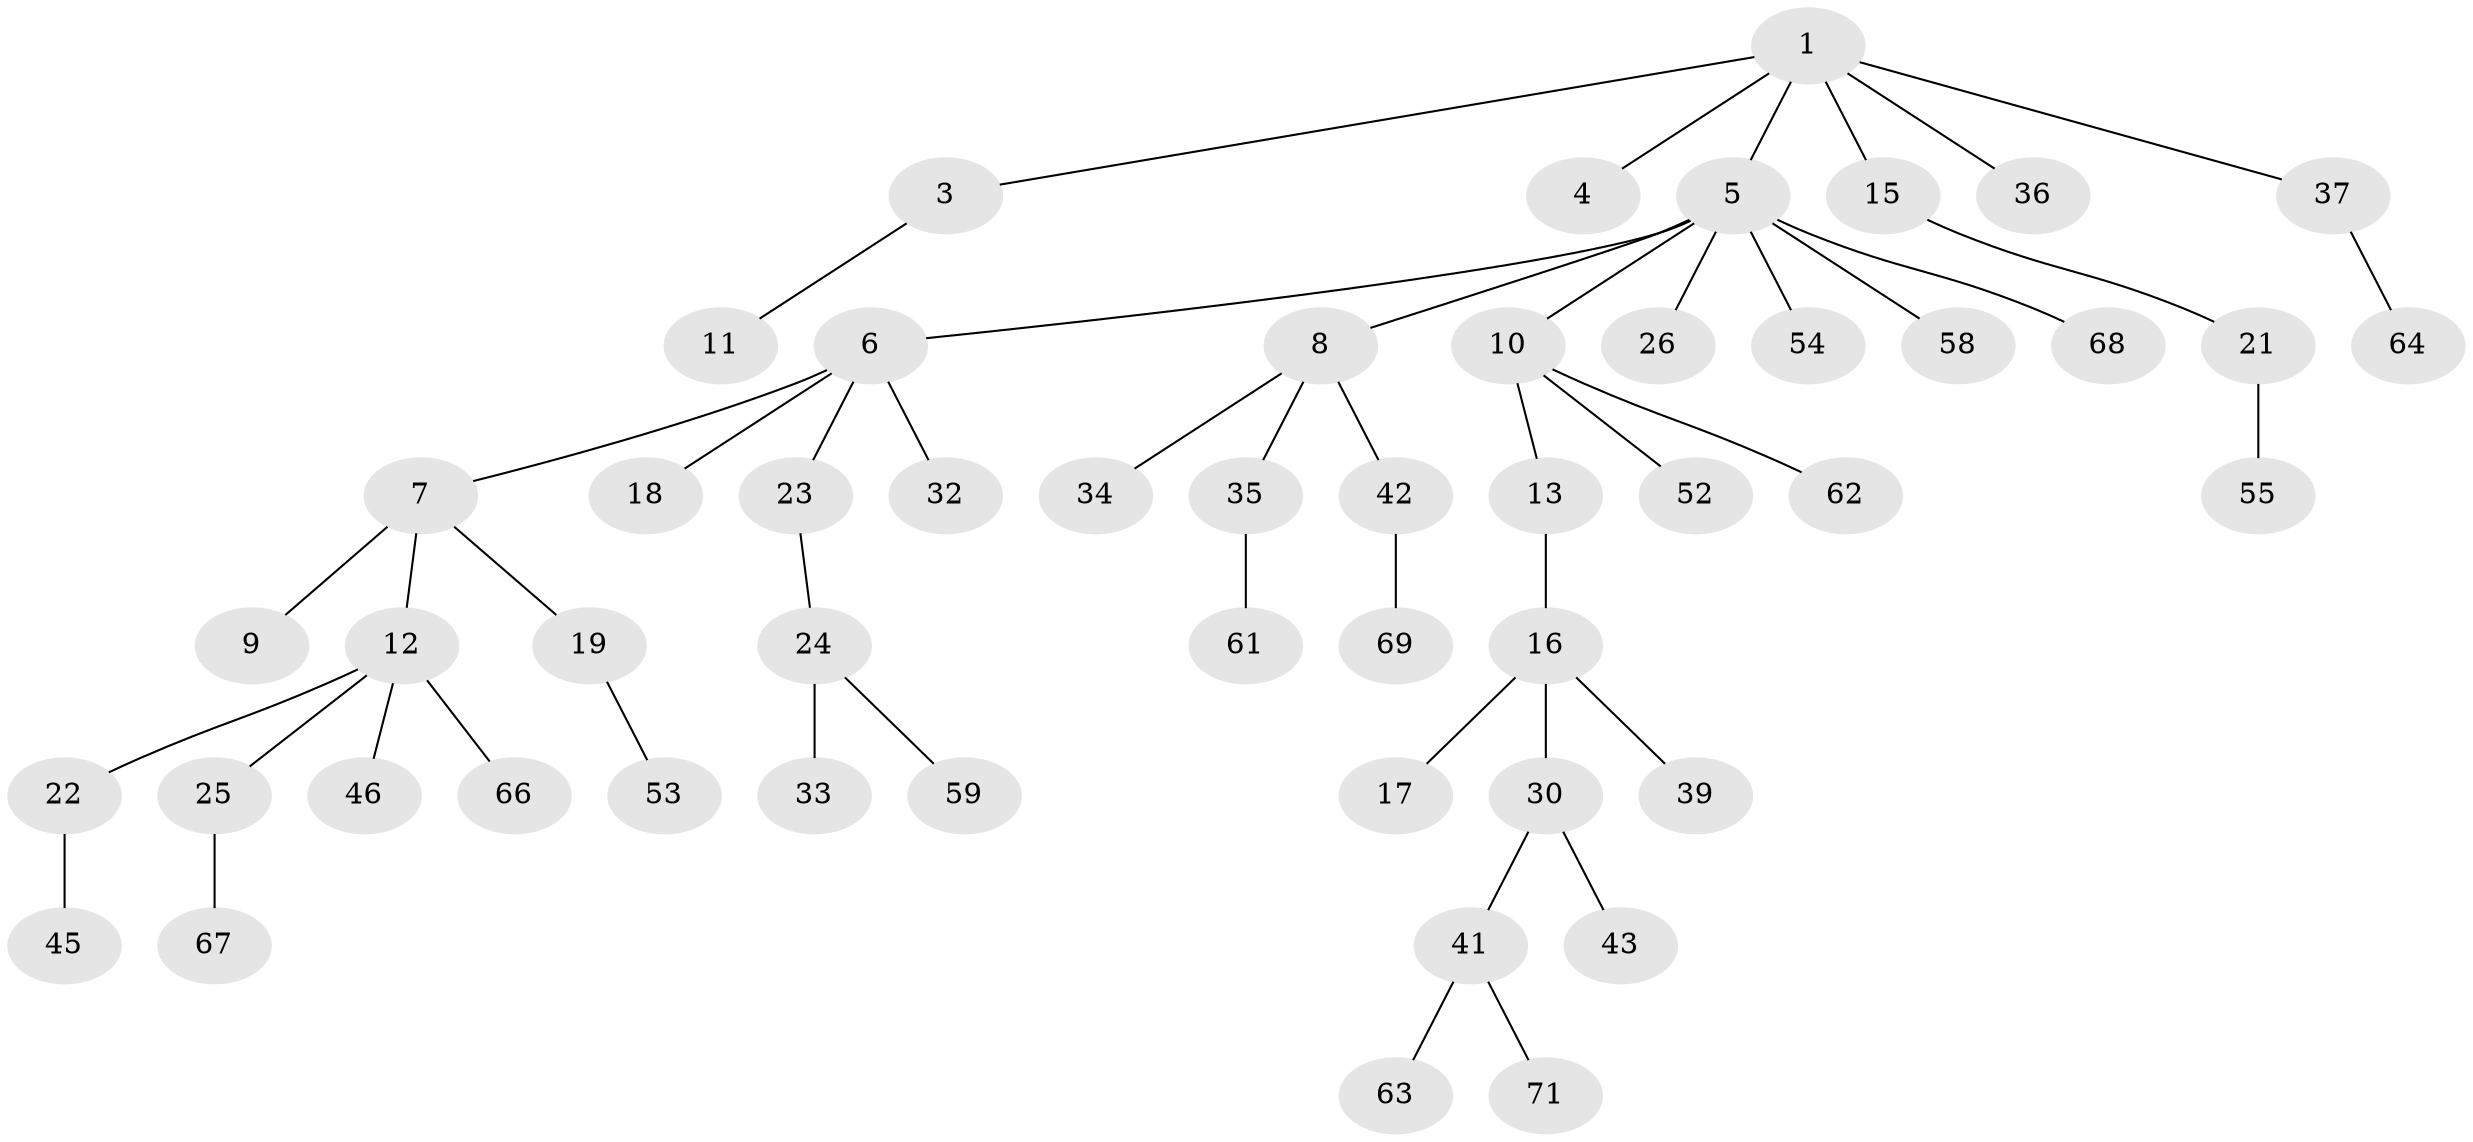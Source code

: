 // Generated by graph-tools (version 1.1) at 2025/24/03/03/25 07:24:06]
// undirected, 51 vertices, 50 edges
graph export_dot {
graph [start="1"]
  node [color=gray90,style=filled];
  1 [super="+2"];
  3 [super="+65"];
  4 [super="+40"];
  5 [super="+28"];
  6 [super="+72"];
  7;
  8 [super="+14"];
  9;
  10 [super="+70"];
  11;
  12 [super="+20"];
  13 [super="+56"];
  15;
  16 [super="+51"];
  17;
  18;
  19 [super="+44"];
  21 [super="+38"];
  22 [super="+27"];
  23 [super="+29"];
  24 [super="+50"];
  25 [super="+48"];
  26;
  30 [super="+31"];
  32;
  33;
  34;
  35;
  36;
  37;
  39;
  41 [super="+47"];
  42 [super="+49"];
  43 [super="+57"];
  45;
  46;
  52 [super="+60"];
  53;
  54 [super="+74"];
  55;
  58;
  59;
  61;
  62;
  63;
  64 [super="+73"];
  66;
  67;
  68;
  69;
  71;
  1 -- 3;
  1 -- 4;
  1 -- 5;
  1 -- 36;
  1 -- 37;
  1 -- 15;
  3 -- 11;
  5 -- 6;
  5 -- 8;
  5 -- 10;
  5 -- 26;
  5 -- 58;
  5 -- 68;
  5 -- 54;
  6 -- 7;
  6 -- 18;
  6 -- 23;
  6 -- 32;
  7 -- 9;
  7 -- 12;
  7 -- 19;
  8 -- 34;
  8 -- 35;
  8 -- 42;
  10 -- 13;
  10 -- 52;
  10 -- 62;
  12 -- 22;
  12 -- 25;
  12 -- 66;
  12 -- 46;
  13 -- 16;
  15 -- 21;
  16 -- 17;
  16 -- 30;
  16 -- 39;
  19 -- 53;
  21 -- 55;
  22 -- 45;
  23 -- 24;
  24 -- 33;
  24 -- 59;
  25 -- 67;
  30 -- 41;
  30 -- 43;
  35 -- 61;
  37 -- 64;
  41 -- 63;
  41 -- 71;
  42 -- 69;
}
